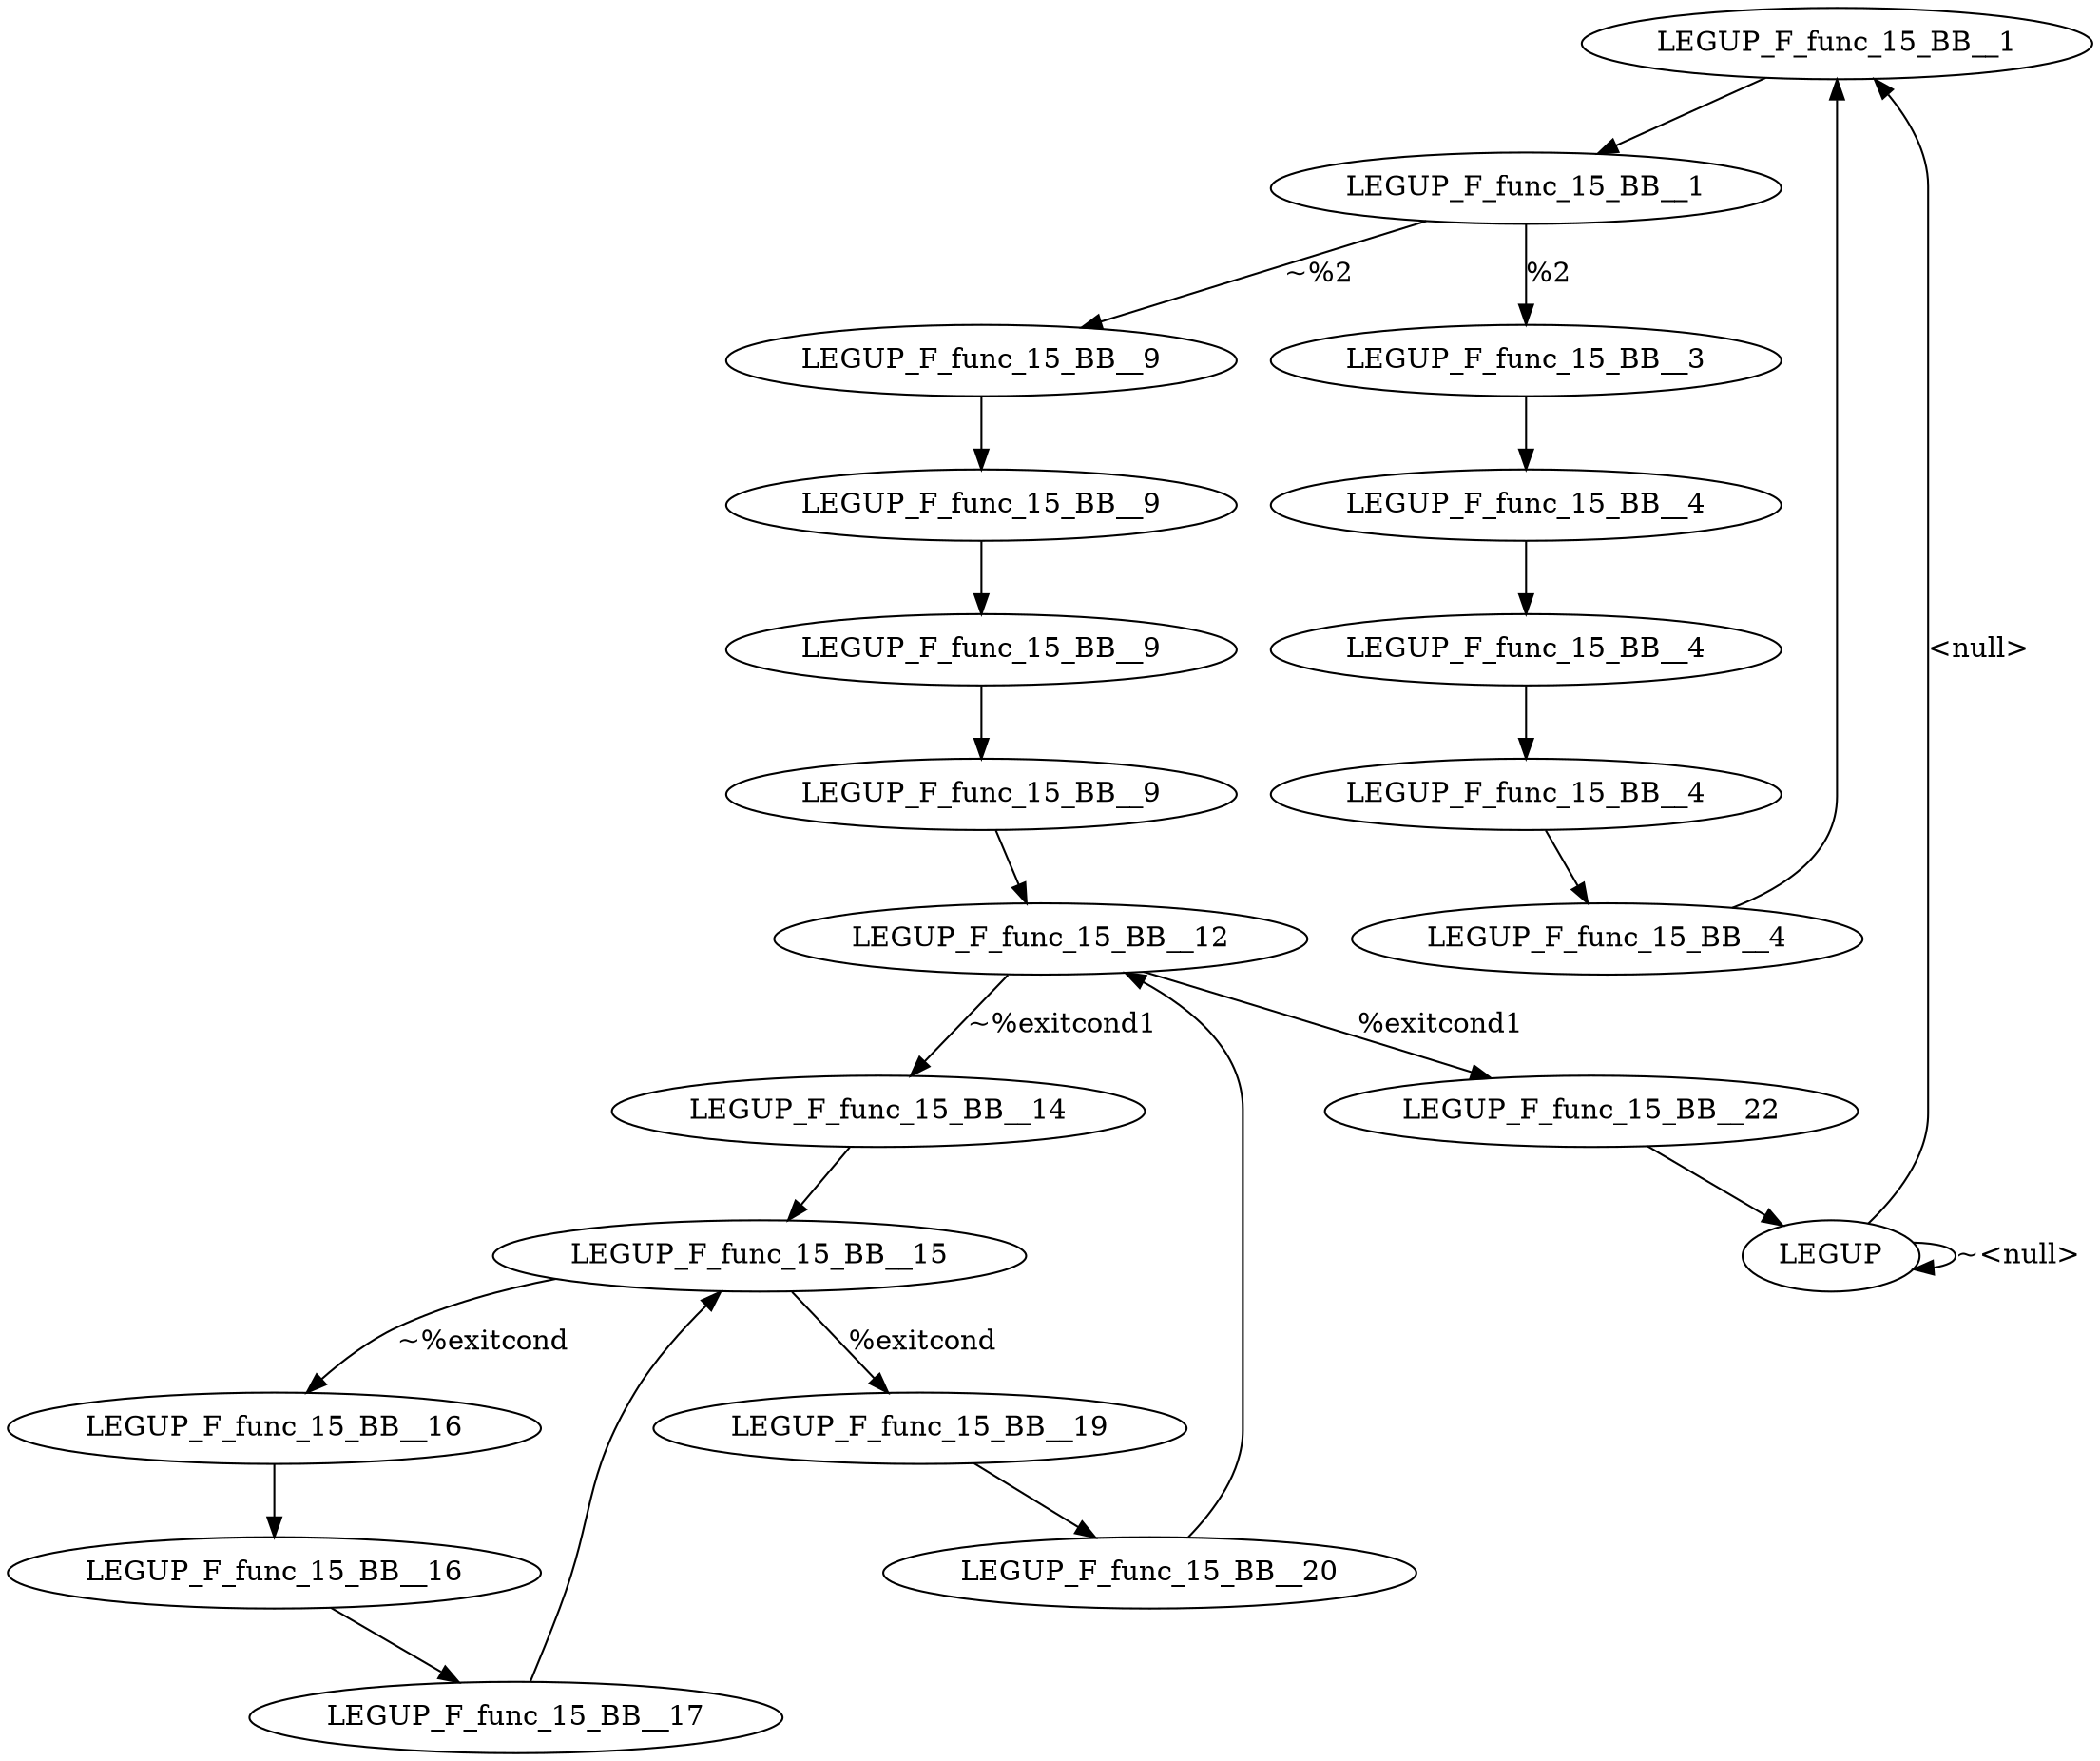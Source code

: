 digraph {
Node0x315c640[label="LEGUP_F_func_15_BB__1"];
Node0x315c4a0[label="LEGUP"];
Node0x315c4a0 -> Node0x315c640[label="<null>"];
Node0x315c4a0 -> Node0x315c4a0[label="~<null>"];
Node0x315c710[label="LEGUP_F_func_15_BB__1"];
Node0x315c640 -> Node0x315c710;
Node0x315c7e0[label="LEGUP_F_func_15_BB__3"];
Node0x315c710 -> Node0x315c7e0[label="%2"];
Node0x315cbf0[label="LEGUP_F_func_15_BB__9"];
Node0x315c710 -> Node0x315cbf0[label="~%2"];
Node0x315c8b0[label="LEGUP_F_func_15_BB__4"];
Node0x315c7e0 -> Node0x315c8b0;
Node0x315c980[label="LEGUP_F_func_15_BB__4"];
Node0x315c8b0 -> Node0x315c980;
Node0x315ca50[label="LEGUP_F_func_15_BB__4"];
Node0x315c980 -> Node0x315ca50;
Node0x315cb20[label="LEGUP_F_func_15_BB__4"];
Node0x315ca50 -> Node0x315cb20;
Node0x315cb20 -> Node0x315c640;
Node0x315ccc0[label="LEGUP_F_func_15_BB__9"];
Node0x315cbf0 -> Node0x315ccc0;
Node0x315cd90[label="LEGUP_F_func_15_BB__9"];
Node0x315ccc0 -> Node0x315cd90;
Node0x315ce60[label="LEGUP_F_func_15_BB__9"];
Node0x315cd90 -> Node0x315ce60;
Node0x315cf30[label="LEGUP_F_func_15_BB__12"];
Node0x315ce60 -> Node0x315cf30;
Node0x315d5b0[label="LEGUP_F_func_15_BB__22"];
Node0x315cf30 -> Node0x315d5b0[label="%exitcond1"];
Node0x315d000[label="LEGUP_F_func_15_BB__14"];
Node0x315cf30 -> Node0x315d000[label="~%exitcond1"];
Node0x315d0d0[label="LEGUP_F_func_15_BB__15"];
Node0x315d000 -> Node0x315d0d0;
Node0x315d410[label="LEGUP_F_func_15_BB__19"];
Node0x315d0d0 -> Node0x315d410[label="%exitcond"];
Node0x315d1a0[label="LEGUP_F_func_15_BB__16"];
Node0x315d0d0 -> Node0x315d1a0[label="~%exitcond"];
Node0x315d270[label="LEGUP_F_func_15_BB__16"];
Node0x315d1a0 -> Node0x315d270;
Node0x315d340[label="LEGUP_F_func_15_BB__17"];
Node0x315d270 -> Node0x315d340;
Node0x315d340 -> Node0x315d0d0;
Node0x315d4e0[label="LEGUP_F_func_15_BB__20"];
Node0x315d410 -> Node0x315d4e0;
Node0x315d4e0 -> Node0x315cf30;
Node0x315d5b0 -> Node0x315c4a0;
}
